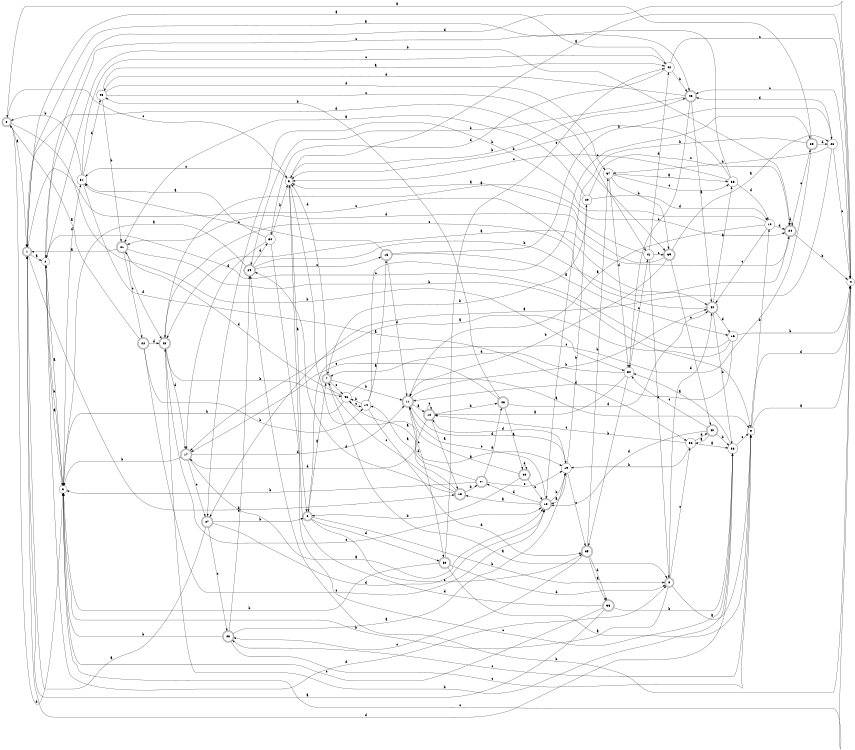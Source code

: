 digraph n41_3 {
__start0 [label="" shape="none"];

rankdir=LR;
size="8,5";

s0 [style="rounded,filled", color="black", fillcolor="white" shape="doublecircle", label="0"];
s1 [style="rounded,filled", color="black", fillcolor="white" shape="doublecircle", label="1"];
s2 [style="filled", color="black", fillcolor="white" shape="circle", label="2"];
s3 [style="filled", color="black", fillcolor="white" shape="circle", label="3"];
s4 [style="filled", color="black", fillcolor="white" shape="circle", label="4"];
s5 [style="filled", color="black", fillcolor="white" shape="circle", label="5"];
s6 [style="rounded,filled", color="black", fillcolor="white" shape="doublecircle", label="6"];
s7 [style="rounded,filled", color="black", fillcolor="white" shape="doublecircle", label="7"];
s8 [style="rounded,filled", color="black", fillcolor="white" shape="doublecircle", label="8"];
s9 [style="filled", color="black", fillcolor="white" shape="circle", label="9"];
s10 [style="filled", color="black", fillcolor="white" shape="circle", label="10"];
s11 [style="rounded,filled", color="black", fillcolor="white" shape="doublecircle", label="11"];
s12 [style="rounded,filled", color="black", fillcolor="white" shape="doublecircle", label="12"];
s13 [style="rounded,filled", color="black", fillcolor="white" shape="doublecircle", label="13"];
s14 [style="filled", color="black", fillcolor="white" shape="circle", label="14"];
s15 [style="rounded,filled", color="black", fillcolor="white" shape="doublecircle", label="15"];
s16 [style="filled", color="black", fillcolor="white" shape="circle", label="16"];
s17 [style="rounded,filled", color="black", fillcolor="white" shape="doublecircle", label="17"];
s18 [style="rounded,filled", color="black", fillcolor="white" shape="doublecircle", label="18"];
s19 [style="filled", color="black", fillcolor="white" shape="circle", label="19"];
s20 [style="filled", color="black", fillcolor="white" shape="circle", label="20"];
s21 [style="rounded,filled", color="black", fillcolor="white" shape="doublecircle", label="21"];
s22 [style="rounded,filled", color="black", fillcolor="white" shape="doublecircle", label="22"];
s23 [style="rounded,filled", color="black", fillcolor="white" shape="doublecircle", label="23"];
s24 [style="rounded,filled", color="black", fillcolor="white" shape="doublecircle", label="24"];
s25 [style="rounded,filled", color="black", fillcolor="white" shape="doublecircle", label="25"];
s26 [style="filled", color="black", fillcolor="white" shape="circle", label="26"];
s27 [style="rounded,filled", color="black", fillcolor="white" shape="doublecircle", label="27"];
s28 [style="rounded,filled", color="black", fillcolor="white" shape="doublecircle", label="28"];
s29 [style="rounded,filled", color="black", fillcolor="white" shape="doublecircle", label="29"];
s30 [style="filled", color="black", fillcolor="white" shape="circle", label="30"];
s31 [style="filled", color="black", fillcolor="white" shape="circle", label="31"];
s32 [style="filled", color="black", fillcolor="white" shape="circle", label="32"];
s33 [style="filled", color="black", fillcolor="white" shape="circle", label="33"];
s34 [style="filled", color="black", fillcolor="white" shape="circle", label="34"];
s35 [style="rounded,filled", color="black", fillcolor="white" shape="doublecircle", label="35"];
s36 [style="rounded,filled", color="black", fillcolor="white" shape="doublecircle", label="36"];
s37 [style="filled", color="black", fillcolor="white" shape="circle", label="37"];
s38 [style="filled", color="black", fillcolor="white" shape="circle", label="38"];
s39 [style="rounded,filled", color="black", fillcolor="white" shape="doublecircle", label="39"];
s40 [style="rounded,filled", color="black", fillcolor="white" shape="doublecircle", label="40"];
s41 [style="filled", color="black", fillcolor="white" shape="circle", label="41"];
s42 [style="filled", color="black", fillcolor="white" shape="circle", label="42"];
s43 [style="rounded,filled", color="black", fillcolor="white" shape="doublecircle", label="43"];
s44 [style="rounded,filled", color="black", fillcolor="white" shape="doublecircle", label="44"];
s45 [style="filled", color="black", fillcolor="white" shape="circle", label="45"];
s46 [style="filled", color="black", fillcolor="white" shape="circle", label="46"];
s47 [style="rounded,filled", color="black", fillcolor="white" shape="doublecircle", label="47"];
s48 [style="rounded,filled", color="black", fillcolor="white" shape="doublecircle", label="48"];
s49 [style="rounded,filled", color="black", fillcolor="white" shape="doublecircle", label="49"];
s50 [style="rounded,filled", color="black", fillcolor="white" shape="doublecircle", label="50"];
s0 -> s1 [label="a"];
s0 -> s34 [label="b"];
s0 -> s5 [label="c"];
s0 -> s3 [label="d"];
s1 -> s2 [label="a"];
s1 -> s13 [label="b"];
s1 -> s44 [label="c"];
s1 -> s39 [label="d"];
s2 -> s3 [label="a"];
s2 -> s24 [label="b"];
s2 -> s43 [label="c"];
s2 -> s8 [label="d"];
s3 -> s2 [label="a"];
s3 -> s2 [label="b"];
s3 -> s4 [label="c"];
s3 -> s31 [label="d"];
s4 -> s5 [label="a"];
s4 -> s29 [label="b"];
s4 -> s43 [label="c"];
s4 -> s2 [label="d"];
s5 -> s6 [label="a"];
s5 -> s43 [label="b"];
s5 -> s31 [label="c"];
s5 -> s19 [label="d"];
s6 -> s7 [label="a"];
s6 -> s8 [label="b"];
s6 -> s35 [label="c"];
s6 -> s50 [label="d"];
s7 -> s8 [label="a"];
s7 -> s11 [label="b"];
s7 -> s46 [label="c"];
s7 -> s5 [label="d"];
s8 -> s9 [label="a"];
s8 -> s3 [label="b"];
s8 -> s32 [label="c"];
s8 -> s44 [label="d"];
s9 -> s4 [label="a"];
s9 -> s10 [label="b"];
s9 -> s28 [label="c"];
s9 -> s4 [label="d"];
s10 -> s11 [label="a"];
s10 -> s27 [label="b"];
s10 -> s44 [label="c"];
s10 -> s24 [label="d"];
s11 -> s12 [label="a"];
s11 -> s44 [label="b"];
s11 -> s50 [label="c"];
s11 -> s19 [label="d"];
s12 -> s13 [label="a"];
s12 -> s48 [label="b"];
s12 -> s12 [label="c"];
s12 -> s17 [label="d"];
s13 -> s14 [label="a"];
s13 -> s47 [label="b"];
s13 -> s7 [label="c"];
s13 -> s29 [label="d"];
s14 -> s15 [label="a"];
s14 -> s46 [label="b"];
s14 -> s25 [label="c"];
s14 -> s35 [label="d"];
s15 -> s16 [label="a"];
s15 -> s26 [label="b"];
s15 -> s31 [label="c"];
s15 -> s11 [label="d"];
s16 -> s17 [label="a"];
s16 -> s4 [label="b"];
s16 -> s2 [label="c"];
s16 -> s11 [label="d"];
s17 -> s18 [label="a"];
s17 -> s3 [label="b"];
s17 -> s27 [label="c"];
s17 -> s11 [label="d"];
s18 -> s13 [label="a"];
s18 -> s19 [label="b"];
s18 -> s11 [label="c"];
s18 -> s47 [label="d"];
s19 -> s18 [label="a"];
s19 -> s20 [label="b"];
s19 -> s35 [label="c"];
s19 -> s12 [label="d"];
s20 -> s21 [label="a"];
s20 -> s7 [label="b"];
s20 -> s24 [label="c"];
s20 -> s10 [label="d"];
s21 -> s1 [label="a"];
s21 -> s9 [label="b"];
s21 -> s22 [label="c"];
s21 -> s23 [label="d"];
s22 -> s0 [label="a"];
s22 -> s14 [label="b"];
s22 -> s18 [label="c"];
s22 -> s23 [label="d"];
s23 -> s24 [label="a"];
s23 -> s46 [label="b"];
s23 -> s18 [label="c"];
s23 -> s17 [label="d"];
s24 -> s23 [label="a"];
s24 -> s4 [label="b"];
s24 -> s25 [label="c"];
s24 -> s24 [label="d"];
s25 -> s0 [label="a"];
s25 -> s18 [label="b"];
s25 -> s6 [label="c"];
s25 -> s26 [label="d"];
s26 -> s27 [label="a"];
s26 -> s37 [label="b"];
s26 -> s4 [label="c"];
s26 -> s43 [label="d"];
s27 -> s1 [label="a"];
s27 -> s6 [label="b"];
s27 -> s28 [label="c"];
s27 -> s18 [label="d"];
s28 -> s19 [label="a"];
s28 -> s3 [label="b"];
s28 -> s9 [label="c"];
s28 -> s29 [label="d"];
s29 -> s3 [label="a"];
s29 -> s24 [label="b"];
s29 -> s15 [label="c"];
s29 -> s30 [label="d"];
s30 -> s31 [label="a"];
s30 -> s5 [label="b"];
s30 -> s33 [label="c"];
s30 -> s17 [label="d"];
s31 -> s32 [label="a"];
s31 -> s0 [label="b"];
s31 -> s42 [label="c"];
s31 -> s45 [label="d"];
s32 -> s33 [label="a"];
s32 -> s19 [label="b"];
s32 -> s12 [label="c"];
s32 -> s40 [label="d"];
s33 -> s34 [label="a"];
s33 -> s23 [label="b"];
s33 -> s9 [label="c"];
s33 -> s1 [label="d"];
s34 -> s12 [label="a"];
s34 -> s35 [label="b"];
s34 -> s41 [label="c"];
s34 -> s7 [label="d"];
s35 -> s36 [label="a"];
s35 -> s37 [label="b"];
s35 -> s28 [label="c"];
s35 -> s36 [label="d"];
s36 -> s1 [label="a"];
s36 -> s33 [label="b"];
s36 -> s3 [label="c"];
s36 -> s5 [label="d"];
s37 -> s38 [label="a"];
s37 -> s39 [label="b"];
s37 -> s38 [label="c"];
s37 -> s34 [label="d"];
s38 -> s1 [label="a"];
s38 -> s5 [label="b"];
s38 -> s5 [label="c"];
s38 -> s10 [label="d"];
s39 -> s26 [label="a"];
s39 -> s11 [label="b"];
s39 -> s40 [label="c"];
s39 -> s21 [label="d"];
s40 -> s32 [label="a"];
s40 -> s33 [label="b"];
s40 -> s34 [label="c"];
s40 -> s18 [label="d"];
s41 -> s5 [label="a"];
s41 -> s8 [label="b"];
s41 -> s39 [label="c"];
s41 -> s42 [label="d"];
s42 -> s1 [label="a"];
s42 -> s43 [label="b"];
s42 -> s4 [label="c"];
s42 -> s30 [label="d"];
s43 -> s44 [label="a"];
s43 -> s29 [label="b"];
s43 -> s34 [label="c"];
s43 -> s45 [label="d"];
s44 -> s38 [label="a"];
s44 -> s33 [label="b"];
s44 -> s23 [label="c"];
s44 -> s16 [label="d"];
s45 -> s42 [label="a"];
s45 -> s21 [label="b"];
s45 -> s41 [label="c"];
s45 -> s37 [label="d"];
s46 -> s9 [label="a"];
s46 -> s3 [label="b"];
s46 -> s14 [label="c"];
s46 -> s21 [label="d"];
s47 -> s46 [label="a"];
s47 -> s3 [label="b"];
s47 -> s19 [label="c"];
s47 -> s48 [label="d"];
s48 -> s49 [label="a"];
s48 -> s45 [label="b"];
s48 -> s17 [label="c"];
s48 -> s44 [label="d"];
s49 -> s11 [label="a"];
s49 -> s6 [label="b"];
s49 -> s18 [label="c"];
s49 -> s49 [label="d"];
s50 -> s9 [label="a"];
s50 -> s3 [label="b"];
s50 -> s42 [label="c"];
s50 -> s8 [label="d"];

}